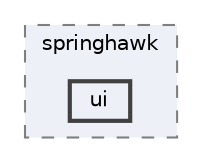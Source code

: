 digraph "E:/Code/Skola/Su/CProg/CProg-Project/include/springhawk/ui"
{
 // LATEX_PDF_SIZE
  bgcolor="transparent";
  edge [fontname=Helvetica,fontsize=10,labelfontname=Helvetica,labelfontsize=10];
  node [fontname=Helvetica,fontsize=10,shape=box,height=0.2,width=0.4];
  compound=true
  subgraph clusterdir_cff48548073a7b7c0f23992c32307aff {
    graph [ bgcolor="#edf0f7", pencolor="grey50", label="springhawk", fontname=Helvetica,fontsize=10 style="filled,dashed", URL="dir_cff48548073a7b7c0f23992c32307aff.html",tooltip=""]
  dir_39f6fb6de426f1077b7b41dbfceb22fb [label="ui", fillcolor="#edf0f7", color="grey25", style="filled,bold", URL="dir_39f6fb6de426f1077b7b41dbfceb22fb.html",tooltip=""];
  }
}
